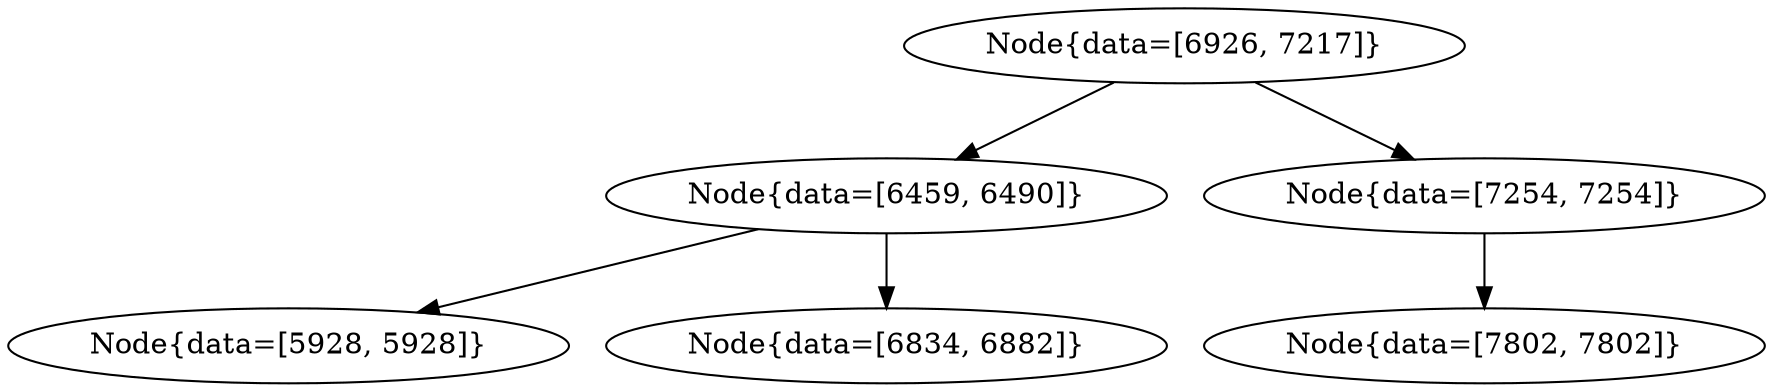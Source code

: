 digraph G{
154482552 [label="Node{data=[6926, 7217]}"]
154482552 -> 1781071780
1781071780 [label="Node{data=[6459, 6490]}"]
1781071780 -> 1219402581
1219402581 [label="Node{data=[5928, 5928]}"]
1781071780 -> 24119573
24119573 [label="Node{data=[6834, 6882]}"]
154482552 -> 568221876
568221876 [label="Node{data=[7254, 7254]}"]
568221876 -> 203849460
203849460 [label="Node{data=[7802, 7802]}"]
}